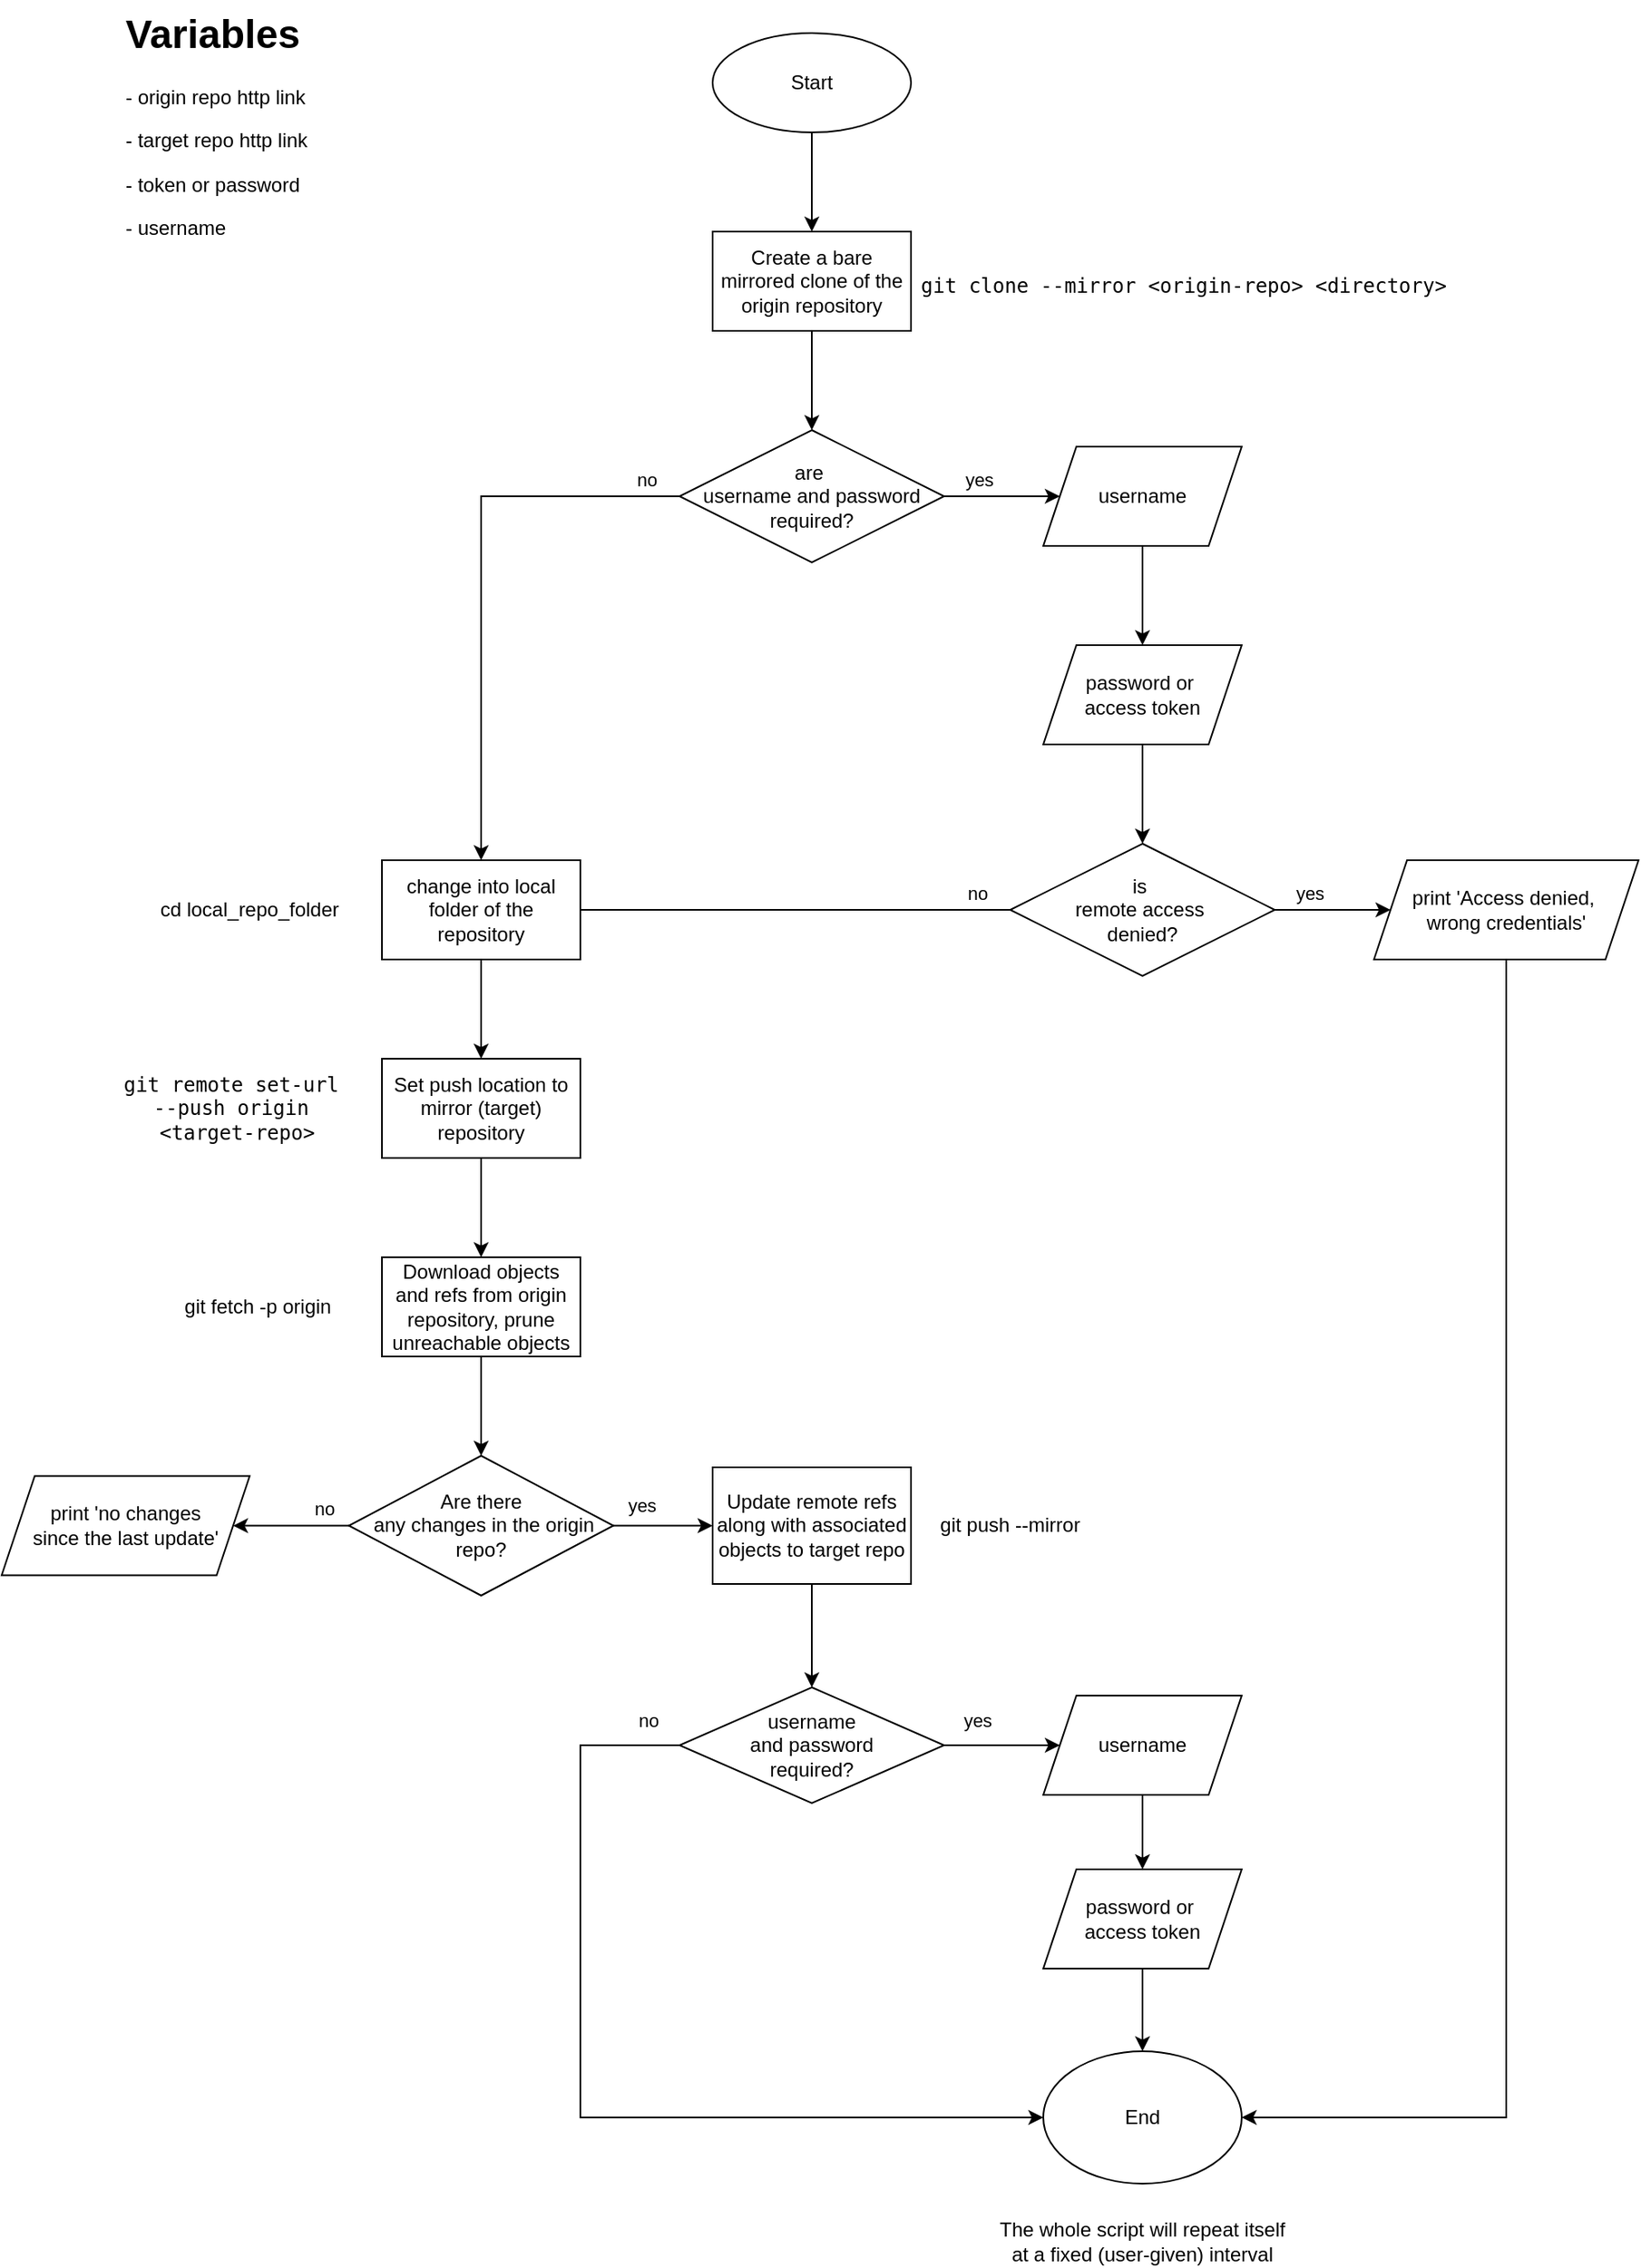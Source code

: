 <mxfile version="27.1.4">
  <diagram name="Page-1" id="1obYR7CRznuvn3wxZ2J3">
    <mxGraphModel dx="1087" dy="1280" grid="1" gridSize="10" guides="1" tooltips="1" connect="1" arrows="1" fold="1" page="1" pageScale="1" pageWidth="850" pageHeight="1100" math="0" shadow="0">
      <root>
        <mxCell id="0" />
        <mxCell id="1" parent="0" />
        <mxCell id="v1fekIy8P3kQK3e0y9ms-58" value="" style="edgeStyle=orthogonalEdgeStyle;rounded=0;orthogonalLoop=1;jettySize=auto;html=1;" edge="1" parent="1" source="v1fekIy8P3kQK3e0y9ms-1" target="v1fekIy8P3kQK3e0y9ms-57">
          <mxGeometry relative="1" as="geometry" />
        </mxCell>
        <mxCell id="v1fekIy8P3kQK3e0y9ms-1" value="Start" style="ellipse;whiteSpace=wrap;html=1;" vertex="1" parent="1">
          <mxGeometry x="1460" y="40" width="120" height="60" as="geometry" />
        </mxCell>
        <mxCell id="v1fekIy8P3kQK3e0y9ms-6" style="edgeStyle=orthogonalEdgeStyle;rounded=0;orthogonalLoop=1;jettySize=auto;html=1;entryX=0.5;entryY=0;entryDx=0;entryDy=0;" edge="1" parent="1" source="v1fekIy8P3kQK3e0y9ms-7" target="v1fekIy8P3kQK3e0y9ms-32">
          <mxGeometry relative="1" as="geometry" />
        </mxCell>
        <mxCell id="v1fekIy8P3kQK3e0y9ms-7" value="&lt;div&gt;Download objects&lt;/div&gt;&lt;div&gt;and refs from origin repository, prune unreachable objects&lt;/div&gt;" style="rounded=0;whiteSpace=wrap;html=1;" vertex="1" parent="1">
          <mxGeometry x="1260" y="780" width="120" height="60" as="geometry" />
        </mxCell>
        <mxCell id="v1fekIy8P3kQK3e0y9ms-70" value="" style="edgeStyle=orthogonalEdgeStyle;rounded=0;orthogonalLoop=1;jettySize=auto;html=1;" edge="1" parent="1" source="v1fekIy8P3kQK3e0y9ms-12" target="v1fekIy8P3kQK3e0y9ms-14">
          <mxGeometry relative="1" as="geometry" />
        </mxCell>
        <mxCell id="v1fekIy8P3kQK3e0y9ms-12" value="username" style="shape=parallelogram;perimeter=parallelogramPerimeter;whiteSpace=wrap;html=1;fixedSize=1;" vertex="1" parent="1">
          <mxGeometry x="1660" y="290" width="120" height="60" as="geometry" />
        </mxCell>
        <mxCell id="v1fekIy8P3kQK3e0y9ms-71" value="" style="edgeStyle=orthogonalEdgeStyle;rounded=0;orthogonalLoop=1;jettySize=auto;html=1;" edge="1" parent="1" source="v1fekIy8P3kQK3e0y9ms-14" target="v1fekIy8P3kQK3e0y9ms-19">
          <mxGeometry relative="1" as="geometry" />
        </mxCell>
        <mxCell id="v1fekIy8P3kQK3e0y9ms-14" value="&lt;div&gt;password or&amp;nbsp;&lt;/div&gt;&lt;div&gt;access token&lt;/div&gt;" style="shape=parallelogram;perimeter=parallelogramPerimeter;whiteSpace=wrap;html=1;fixedSize=1;" vertex="1" parent="1">
          <mxGeometry x="1660" y="410" width="120" height="60" as="geometry" />
        </mxCell>
        <mxCell id="v1fekIy8P3kQK3e0y9ms-15" value="" style="edgeStyle=orthogonalEdgeStyle;rounded=0;orthogonalLoop=1;jettySize=auto;html=1;exitX=1;exitY=0.5;exitDx=0;exitDy=0;" edge="1" parent="1" source="v1fekIy8P3kQK3e0y9ms-19" target="v1fekIy8P3kQK3e0y9ms-25">
          <mxGeometry relative="1" as="geometry" />
        </mxCell>
        <mxCell id="v1fekIy8P3kQK3e0y9ms-16" value="yes" style="edgeLabel;html=1;align=center;verticalAlign=middle;resizable=0;points=[];" vertex="1" connectable="0" parent="v1fekIy8P3kQK3e0y9ms-15">
          <mxGeometry x="0.265" y="1" relative="1" as="geometry">
            <mxPoint x="-24" y="-9" as="offset" />
          </mxGeometry>
        </mxCell>
        <mxCell id="v1fekIy8P3kQK3e0y9ms-17" style="edgeStyle=orthogonalEdgeStyle;rounded=0;orthogonalLoop=1;jettySize=auto;html=1;exitX=0;exitY=0.5;exitDx=0;exitDy=0;entryX=0.75;entryY=1;entryDx=0;entryDy=0;" edge="1" parent="1" source="v1fekIy8P3kQK3e0y9ms-19" target="v1fekIy8P3kQK3e0y9ms-41">
          <mxGeometry relative="1" as="geometry">
            <Array as="points">
              <mxPoint x="1350" y="570" />
            </Array>
          </mxGeometry>
        </mxCell>
        <mxCell id="v1fekIy8P3kQK3e0y9ms-18" value="no" style="edgeLabel;html=1;align=center;verticalAlign=middle;resizable=0;points=[];" vertex="1" connectable="0" parent="v1fekIy8P3kQK3e0y9ms-17">
          <mxGeometry x="-0.154" y="-2" relative="1" as="geometry">
            <mxPoint x="115" y="-8" as="offset" />
          </mxGeometry>
        </mxCell>
        <mxCell id="v1fekIy8P3kQK3e0y9ms-19" value="&lt;div&gt;is&amp;nbsp;&lt;/div&gt;&lt;div&gt;remote access&amp;nbsp;&lt;/div&gt;&lt;div&gt;denied?&lt;/div&gt;" style="rhombus;whiteSpace=wrap;html=1;" vertex="1" parent="1">
          <mxGeometry x="1640" y="530" width="160" height="80" as="geometry" />
        </mxCell>
        <mxCell id="v1fekIy8P3kQK3e0y9ms-20" style="edgeStyle=orthogonalEdgeStyle;rounded=0;orthogonalLoop=1;jettySize=auto;html=1;exitX=1;exitY=0.5;exitDx=0;exitDy=0;entryX=0;entryY=0.5;entryDx=0;entryDy=0;" edge="1" parent="1" source="v1fekIy8P3kQK3e0y9ms-24" target="v1fekIy8P3kQK3e0y9ms-12">
          <mxGeometry relative="1" as="geometry">
            <Array as="points">
              <mxPoint x="1670" y="320" />
              <mxPoint x="1670" y="320" />
            </Array>
          </mxGeometry>
        </mxCell>
        <mxCell id="v1fekIy8P3kQK3e0y9ms-21" value="yes" style="edgeLabel;html=1;align=center;verticalAlign=middle;resizable=0;points=[];" vertex="1" connectable="0" parent="v1fekIy8P3kQK3e0y9ms-20">
          <mxGeometry x="0.183" y="-1" relative="1" as="geometry">
            <mxPoint x="-21" y="-11" as="offset" />
          </mxGeometry>
        </mxCell>
        <mxCell id="v1fekIy8P3kQK3e0y9ms-68" value="" style="edgeStyle=orthogonalEdgeStyle;rounded=0;orthogonalLoop=1;jettySize=auto;html=1;" edge="1" parent="1" source="v1fekIy8P3kQK3e0y9ms-24" target="v1fekIy8P3kQK3e0y9ms-41">
          <mxGeometry relative="1" as="geometry" />
        </mxCell>
        <mxCell id="v1fekIy8P3kQK3e0y9ms-69" value="&lt;div&gt;no&lt;/div&gt;" style="edgeLabel;html=1;align=center;verticalAlign=middle;resizable=0;points=[];" vertex="1" connectable="0" parent="v1fekIy8P3kQK3e0y9ms-68">
          <mxGeometry x="-0.262" y="-1" relative="1" as="geometry">
            <mxPoint x="101" y="-16" as="offset" />
          </mxGeometry>
        </mxCell>
        <mxCell id="v1fekIy8P3kQK3e0y9ms-24" value="&lt;div&gt;are&amp;nbsp;&lt;/div&gt;&lt;div&gt;username and password required?&lt;/div&gt;" style="rhombus;whiteSpace=wrap;html=1;" vertex="1" parent="1">
          <mxGeometry x="1440" y="280" width="160" height="80" as="geometry" />
        </mxCell>
        <mxCell id="v1fekIy8P3kQK3e0y9ms-72" style="edgeStyle=orthogonalEdgeStyle;rounded=0;orthogonalLoop=1;jettySize=auto;html=1;entryX=1;entryY=0.5;entryDx=0;entryDy=0;exitX=0.5;exitY=1;exitDx=0;exitDy=0;" edge="1" parent="1" source="v1fekIy8P3kQK3e0y9ms-25" target="v1fekIy8P3kQK3e0y9ms-54">
          <mxGeometry relative="1" as="geometry">
            <Array as="points">
              <mxPoint x="1940" y="1300" />
            </Array>
          </mxGeometry>
        </mxCell>
        <mxCell id="v1fekIy8P3kQK3e0y9ms-25" value="&lt;div&gt;print &#39;Access denied,&amp;nbsp;&lt;/div&gt;&lt;div&gt;wrong credentials&#39;&lt;/div&gt;" style="shape=parallelogram;perimeter=parallelogramPerimeter;whiteSpace=wrap;html=1;fixedSize=1;" vertex="1" parent="1">
          <mxGeometry x="1860" y="540" width="160" height="60" as="geometry" />
        </mxCell>
        <mxCell id="v1fekIy8P3kQK3e0y9ms-28" value="git fetch -p origin" style="text;html=1;align=center;verticalAlign=middle;whiteSpace=wrap;rounded=0;" vertex="1" parent="1">
          <mxGeometry x="1130" y="795" width="110" height="30" as="geometry" />
        </mxCell>
        <mxCell id="v1fekIy8P3kQK3e0y9ms-31" value="yes" style="edgeStyle=orthogonalEdgeStyle;rounded=0;orthogonalLoop=1;jettySize=auto;html=1;exitX=1;exitY=0.5;exitDx=0;exitDy=0;entryX=0;entryY=0.5;entryDx=0;entryDy=0;" edge="1" parent="1" source="v1fekIy8P3kQK3e0y9ms-32" target="v1fekIy8P3kQK3e0y9ms-44">
          <mxGeometry x="-0.429" y="12" relative="1" as="geometry">
            <mxPoint x="1470" y="942.25" as="targetPoint" />
            <mxPoint as="offset" />
          </mxGeometry>
        </mxCell>
        <mxCell id="v1fekIy8P3kQK3e0y9ms-78" value="" style="edgeStyle=orthogonalEdgeStyle;rounded=0;orthogonalLoop=1;jettySize=auto;html=1;" edge="1" parent="1" source="v1fekIy8P3kQK3e0y9ms-32" target="v1fekIy8P3kQK3e0y9ms-75">
          <mxGeometry relative="1" as="geometry" />
        </mxCell>
        <mxCell id="v1fekIy8P3kQK3e0y9ms-79" value="no" style="edgeLabel;html=1;align=center;verticalAlign=middle;resizable=0;points=[];" vertex="1" connectable="0" parent="v1fekIy8P3kQK3e0y9ms-78">
          <mxGeometry x="-0.237" y="-1" relative="1" as="geometry">
            <mxPoint x="11" y="-10" as="offset" />
          </mxGeometry>
        </mxCell>
        <mxCell id="v1fekIy8P3kQK3e0y9ms-32" value="&lt;div&gt;Are there&lt;/div&gt;&lt;div&gt;&amp;nbsp;any&amp;nbsp;changes in the origin&lt;/div&gt;&lt;div&gt;repo?&lt;/div&gt;" style="rhombus;whiteSpace=wrap;html=1;" vertex="1" parent="1">
          <mxGeometry x="1240" y="900" width="160" height="84.5" as="geometry" />
        </mxCell>
        <mxCell id="v1fekIy8P3kQK3e0y9ms-37" style="edgeStyle=orthogonalEdgeStyle;rounded=0;orthogonalLoop=1;jettySize=auto;html=1;entryX=0.5;entryY=0;entryDx=0;entryDy=0;" edge="1" parent="1" source="v1fekIy8P3kQK3e0y9ms-38" target="v1fekIy8P3kQK3e0y9ms-7">
          <mxGeometry relative="1" as="geometry" />
        </mxCell>
        <mxCell id="v1fekIy8P3kQK3e0y9ms-38" value="Set push location to mirror (target) repository" style="rounded=0;whiteSpace=wrap;html=1;" vertex="1" parent="1">
          <mxGeometry x="1260" y="660" width="120" height="60" as="geometry" />
        </mxCell>
        <mxCell id="v1fekIy8P3kQK3e0y9ms-40" style="edgeStyle=orthogonalEdgeStyle;rounded=0;orthogonalLoop=1;jettySize=auto;html=1;entryX=0.5;entryY=0;entryDx=0;entryDy=0;" edge="1" parent="1" source="v1fekIy8P3kQK3e0y9ms-41" target="v1fekIy8P3kQK3e0y9ms-38">
          <mxGeometry relative="1" as="geometry" />
        </mxCell>
        <mxCell id="v1fekIy8P3kQK3e0y9ms-41" value="change into local folder of the repository" style="rounded=0;whiteSpace=wrap;html=1;" vertex="1" parent="1">
          <mxGeometry x="1260" y="540" width="120" height="60" as="geometry" />
        </mxCell>
        <mxCell id="v1fekIy8P3kQK3e0y9ms-42" value="cd local_repo_folder" style="text;html=1;align=center;verticalAlign=middle;whiteSpace=wrap;rounded=0;" vertex="1" parent="1">
          <mxGeometry x="1120" y="555" width="120" height="30" as="geometry" />
        </mxCell>
        <mxCell id="v1fekIy8P3kQK3e0y9ms-43" value="" style="edgeStyle=orthogonalEdgeStyle;rounded=0;orthogonalLoop=1;jettySize=auto;html=1;" edge="1" parent="1" source="v1fekIy8P3kQK3e0y9ms-44" target="v1fekIy8P3kQK3e0y9ms-49">
          <mxGeometry relative="1" as="geometry" />
        </mxCell>
        <mxCell id="v1fekIy8P3kQK3e0y9ms-44" value="Update remote refs along with associated objects to target repo" style="rounded=0;whiteSpace=wrap;html=1;" vertex="1" parent="1">
          <mxGeometry x="1460" y="907" width="120" height="70.5" as="geometry" />
        </mxCell>
        <mxCell id="v1fekIy8P3kQK3e0y9ms-45" value="&lt;div&gt;git push --mirror&lt;/div&gt;" style="text;html=1;align=center;verticalAlign=middle;whiteSpace=wrap;rounded=0;" vertex="1" parent="1">
          <mxGeometry x="1590" y="927.25" width="100" height="30" as="geometry" />
        </mxCell>
        <mxCell id="v1fekIy8P3kQK3e0y9ms-46" style="edgeStyle=orthogonalEdgeStyle;rounded=0;orthogonalLoop=1;jettySize=auto;html=1;exitX=1;exitY=0.5;exitDx=0;exitDy=0;" edge="1" parent="1" source="v1fekIy8P3kQK3e0y9ms-49" target="v1fekIy8P3kQK3e0y9ms-51">
          <mxGeometry relative="1" as="geometry">
            <Array as="points">
              <mxPoint x="1640" y="1075" />
              <mxPoint x="1640" y="1075" />
            </Array>
          </mxGeometry>
        </mxCell>
        <mxCell id="v1fekIy8P3kQK3e0y9ms-47" value="yes" style="edgeLabel;html=1;align=center;verticalAlign=middle;resizable=0;points=[];" vertex="1" connectable="0" parent="v1fekIy8P3kQK3e0y9ms-46">
          <mxGeometry x="0.246" y="3" relative="1" as="geometry">
            <mxPoint x="-24" y="-12" as="offset" />
          </mxGeometry>
        </mxCell>
        <mxCell id="v1fekIy8P3kQK3e0y9ms-48" style="edgeStyle=orthogonalEdgeStyle;rounded=0;orthogonalLoop=1;jettySize=auto;html=1;exitX=0;exitY=0.5;exitDx=0;exitDy=0;entryX=0;entryY=0.5;entryDx=0;entryDy=0;" edge="1" parent="1" source="v1fekIy8P3kQK3e0y9ms-49" target="v1fekIy8P3kQK3e0y9ms-54">
          <mxGeometry relative="1" as="geometry">
            <mxPoint x="1530" y="1879.5" as="targetPoint" />
            <Array as="points">
              <mxPoint x="1380" y="1075" />
              <mxPoint x="1380" y="1300" />
            </Array>
          </mxGeometry>
        </mxCell>
        <mxCell id="v1fekIy8P3kQK3e0y9ms-80" value="no" style="edgeLabel;html=1;align=center;verticalAlign=middle;resizable=0;points=[];" vertex="1" connectable="0" parent="v1fekIy8P3kQK3e0y9ms-48">
          <mxGeometry x="-0.876" y="-2" relative="1" as="geometry">
            <mxPoint x="16" y="-13" as="offset" />
          </mxGeometry>
        </mxCell>
        <mxCell id="v1fekIy8P3kQK3e0y9ms-49" value="&lt;div&gt;username&lt;/div&gt;&lt;div&gt;and password&lt;/div&gt;&lt;div&gt;required?&lt;/div&gt;" style="rhombus;whiteSpace=wrap;html=1;" vertex="1" parent="1">
          <mxGeometry x="1440" y="1040" width="160" height="70" as="geometry" />
        </mxCell>
        <mxCell id="v1fekIy8P3kQK3e0y9ms-50" value="" style="edgeStyle=orthogonalEdgeStyle;rounded=0;orthogonalLoop=1;jettySize=auto;html=1;" edge="1" parent="1" source="v1fekIy8P3kQK3e0y9ms-51" target="v1fekIy8P3kQK3e0y9ms-53">
          <mxGeometry relative="1" as="geometry" />
        </mxCell>
        <mxCell id="v1fekIy8P3kQK3e0y9ms-51" value="username" style="shape=parallelogram;perimeter=parallelogramPerimeter;whiteSpace=wrap;html=1;fixedSize=1;" vertex="1" parent="1">
          <mxGeometry x="1660" y="1045" width="120" height="60" as="geometry" />
        </mxCell>
        <mxCell id="v1fekIy8P3kQK3e0y9ms-52" style="edgeStyle=orthogonalEdgeStyle;rounded=0;orthogonalLoop=1;jettySize=auto;html=1;entryX=0.5;entryY=0;entryDx=0;entryDy=0;exitX=0.5;exitY=1;exitDx=0;exitDy=0;" edge="1" parent="1" source="v1fekIy8P3kQK3e0y9ms-53" target="v1fekIy8P3kQK3e0y9ms-54">
          <mxGeometry relative="1" as="geometry" />
        </mxCell>
        <mxCell id="v1fekIy8P3kQK3e0y9ms-53" value="&lt;div&gt;password or&amp;nbsp;&lt;/div&gt;&lt;div&gt;access token&lt;/div&gt;" style="shape=parallelogram;perimeter=parallelogramPerimeter;whiteSpace=wrap;html=1;fixedSize=1;" vertex="1" parent="1">
          <mxGeometry x="1660" y="1150" width="120" height="60" as="geometry" />
        </mxCell>
        <mxCell id="v1fekIy8P3kQK3e0y9ms-54" value="End" style="ellipse;whiteSpace=wrap;html=1;" vertex="1" parent="1">
          <mxGeometry x="1660" y="1260" width="120" height="80" as="geometry" />
        </mxCell>
        <mxCell id="v1fekIy8P3kQK3e0y9ms-56" value="&lt;pre&gt;&lt;code class=&quot;hljs language-shell&quot;&gt;git clone --mirror &amp;lt;origin-repo&amp;gt; &lt;/code&gt;&amp;lt;directory&amp;gt;&lt;/pre&gt;" style="text;html=1;align=center;verticalAlign=middle;whiteSpace=wrap;rounded=0;" vertex="1" parent="1">
          <mxGeometry x="1600" y="165" width="290" height="55" as="geometry" />
        </mxCell>
        <mxCell id="v1fekIy8P3kQK3e0y9ms-61" style="edgeStyle=orthogonalEdgeStyle;rounded=0;orthogonalLoop=1;jettySize=auto;html=1;entryX=0.5;entryY=0;entryDx=0;entryDy=0;" edge="1" parent="1" source="v1fekIy8P3kQK3e0y9ms-57" target="v1fekIy8P3kQK3e0y9ms-24">
          <mxGeometry relative="1" as="geometry">
            <Array as="points">
              <mxPoint x="1520" y="190" />
            </Array>
          </mxGeometry>
        </mxCell>
        <mxCell id="v1fekIy8P3kQK3e0y9ms-57" value="Create a bare mirrored clone of the origin repository" style="rounded=0;whiteSpace=wrap;html=1;" vertex="1" parent="1">
          <mxGeometry x="1460" y="160" width="120" height="60" as="geometry" />
        </mxCell>
        <mxCell id="v1fekIy8P3kQK3e0y9ms-63" value="&lt;pre&gt;&lt;code class=&quot;hljs language-shell&quot;&gt;git remote set-url &lt;br&gt;--push origin &lt;br&gt;&amp;lt;target-repo&amp;gt;&lt;/code&gt;&lt;/pre&gt;" style="text;html=1;align=center;verticalAlign=middle;whiteSpace=wrap;rounded=0;" vertex="1" parent="1">
          <mxGeometry x="1105" y="665" width="135" height="50" as="geometry" />
        </mxCell>
        <mxCell id="v1fekIy8P3kQK3e0y9ms-67" value="&lt;h1 style=&quot;margin-top: 0px;&quot;&gt;Variables&lt;/h1&gt;&lt;p&gt;- origin repo http link&lt;/p&gt;&lt;p&gt;- target repo http link&lt;/p&gt;&lt;p&gt;- token or password&lt;/p&gt;&lt;p&gt;- username&lt;/p&gt;" style="text;html=1;whiteSpace=wrap;overflow=hidden;rounded=0;" vertex="1" parent="1">
          <mxGeometry x="1102.5" y="20" width="177.5" height="150" as="geometry" />
        </mxCell>
        <mxCell id="v1fekIy8P3kQK3e0y9ms-75" value="&lt;div&gt;print &#39;no changes&lt;/div&gt;&lt;div&gt;since the last update&#39;&lt;/div&gt;" style="shape=parallelogram;perimeter=parallelogramPerimeter;whiteSpace=wrap;html=1;fixedSize=1;" vertex="1" parent="1">
          <mxGeometry x="1030" y="912.25" width="150" height="60" as="geometry" />
        </mxCell>
        <mxCell id="v1fekIy8P3kQK3e0y9ms-81" value="The whole script will repeat itself at a fixed (user-given) interval" style="text;html=1;align=center;verticalAlign=middle;whiteSpace=wrap;rounded=0;" vertex="1" parent="1">
          <mxGeometry x="1630" y="1360" width="180" height="30" as="geometry" />
        </mxCell>
      </root>
    </mxGraphModel>
  </diagram>
</mxfile>
